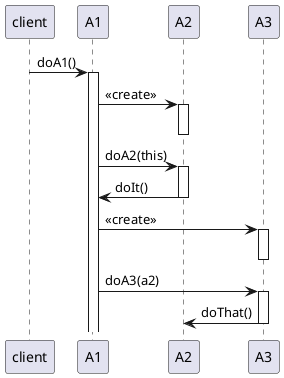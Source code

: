@startuml
client -> A1 ++ : doA1()
'activate A1

A1 -> A2 ++ : <<create>>
deactivate A2

A1 -> A2 ++ : doA2(this)
A2 -> A1: doIt()
deactivate A2

A1 -> A3 ++ : <<create>>
deactivate A3

A1 -> A3 ++ : doA3(a2)
A3 -> A2: doThat()
deactivate A3

@enduml
